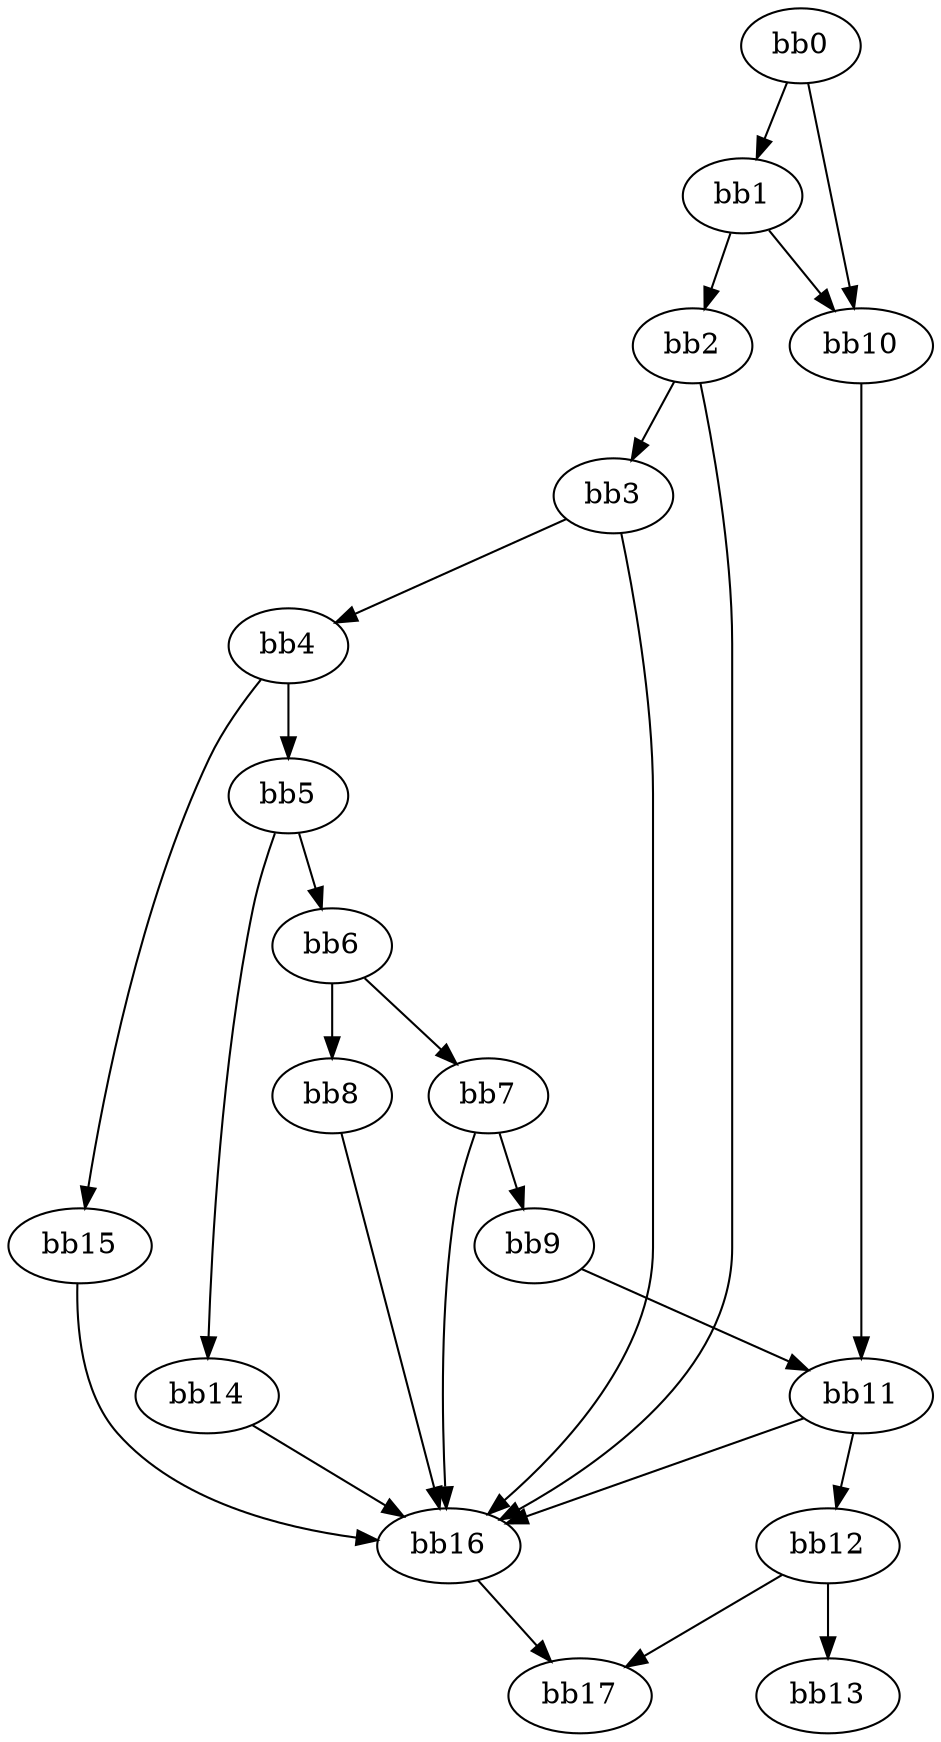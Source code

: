 digraph {
    0 [ label = "bb0\l" ]
    1 [ label = "bb1\l" ]
    2 [ label = "bb2\l" ]
    3 [ label = "bb3\l" ]
    4 [ label = "bb4\l" ]
    5 [ label = "bb5\l" ]
    6 [ label = "bb6\l" ]
    7 [ label = "bb7\l" ]
    8 [ label = "bb8\l" ]
    9 [ label = "bb9\l" ]
    10 [ label = "bb10\l" ]
    11 [ label = "bb11\l" ]
    12 [ label = "bb12\l" ]
    13 [ label = "bb13\l" ]
    14 [ label = "bb14\l" ]
    15 [ label = "bb15\l" ]
    16 [ label = "bb16\l" ]
    17 [ label = "bb17\l" ]
    0 -> 1 [ ]
    0 -> 10 [ ]
    1 -> 2 [ ]
    1 -> 10 [ ]
    2 -> 3 [ ]
    2 -> 16 [ ]
    3 -> 4 [ ]
    3 -> 16 [ ]
    4 -> 5 [ ]
    4 -> 15 [ ]
    5 -> 6 [ ]
    5 -> 14 [ ]
    6 -> 7 [ ]
    6 -> 8 [ ]
    7 -> 9 [ ]
    7 -> 16 [ ]
    8 -> 16 [ ]
    9 -> 11 [ ]
    10 -> 11 [ ]
    11 -> 12 [ ]
    11 -> 16 [ ]
    12 -> 13 [ ]
    12 -> 17 [ ]
    14 -> 16 [ ]
    15 -> 16 [ ]
    16 -> 17 [ ]
}

